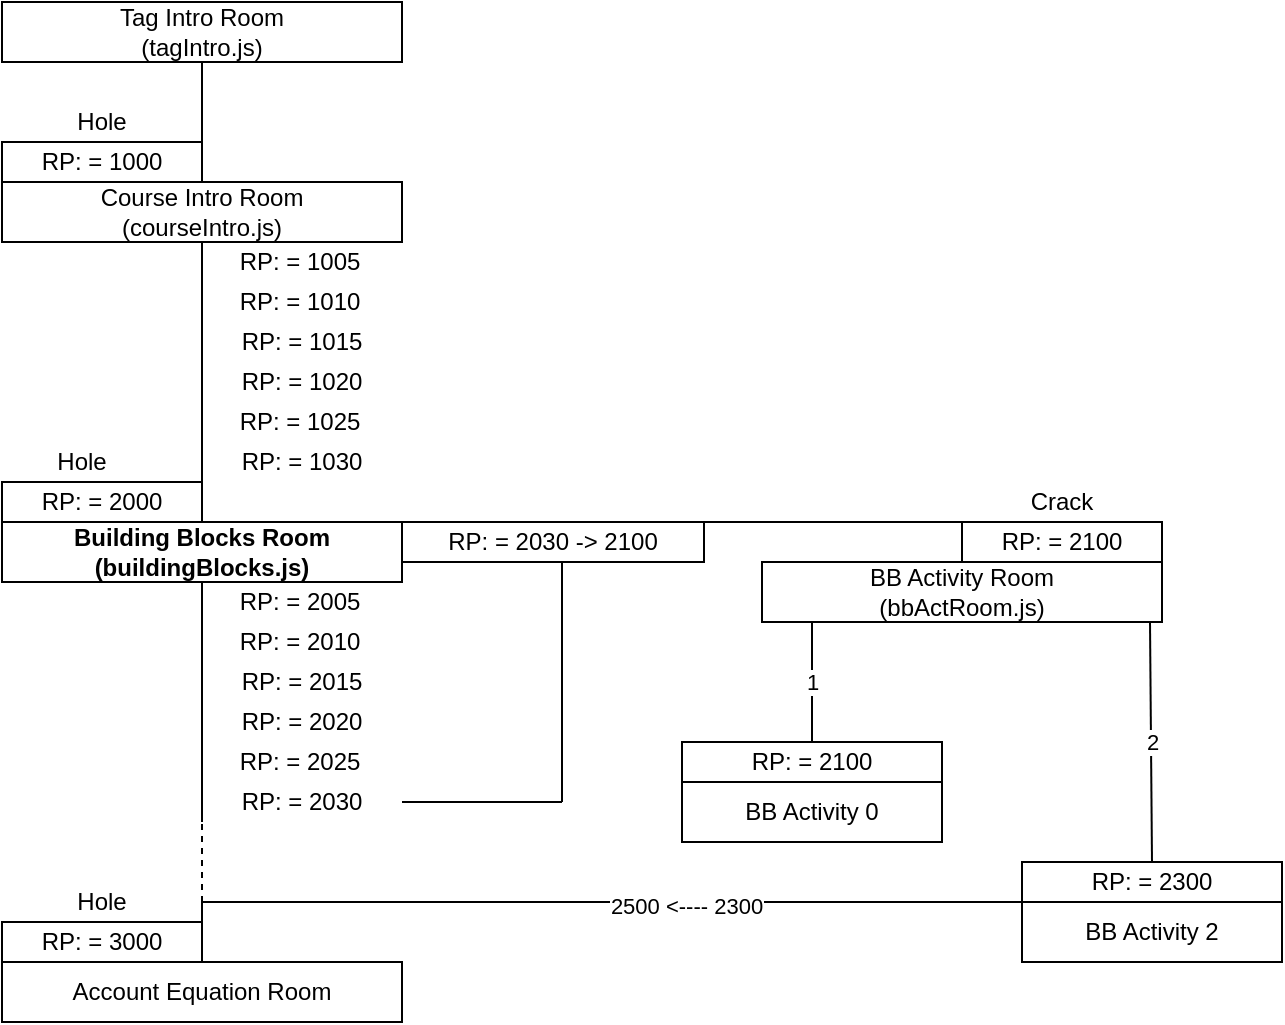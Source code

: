 <mxfile version="13.3.4" type="device"><diagram id="Pewh4LEzMYD-WCalWvR0" name="Page-1"><mxGraphModel dx="1422" dy="762" grid="1" gridSize="10" guides="1" tooltips="1" connect="1" arrows="1" fold="1" page="1" pageScale="1" pageWidth="850" pageHeight="1100" math="0" shadow="0"><root><mxCell id="0"/><mxCell id="1" parent="0"/><mxCell id="bpLbJdUdJUJg-rhNXD4m-1" value="Tag Intro Room&lt;br&gt;(tagIntro.js)" style="rounded=0;whiteSpace=wrap;html=1;" parent="1" vertex="1"><mxGeometry x="160" y="10" width="200" height="30" as="geometry"/></mxCell><mxCell id="bpLbJdUdJUJg-rhNXD4m-2" value="Course Intro Room&lt;br&gt;(courseIntro.js)" style="rounded=0;whiteSpace=wrap;html=1;" parent="1" vertex="1"><mxGeometry x="160" y="100" width="200" height="30" as="geometry"/></mxCell><mxCell id="bpLbJdUdJUJg-rhNXD4m-3" value="Building Blocks Room&lt;br&gt;(buildingBlocks.js)" style="rounded=0;whiteSpace=wrap;html=1;fontStyle=1" parent="1" vertex="1"><mxGeometry x="160" y="270" width="200" height="30" as="geometry"/></mxCell><mxCell id="bpLbJdUdJUJg-rhNXD4m-4" value="BB Activity Room&lt;br&gt;(bbActRoom.js)" style="rounded=0;whiteSpace=wrap;html=1;" parent="1" vertex="1"><mxGeometry x="540" y="290" width="200" height="30" as="geometry"/></mxCell><mxCell id="bpLbJdUdJUJg-rhNXD4m-5" value="Account Equation Room" style="rounded=0;whiteSpace=wrap;html=1;" parent="1" vertex="1"><mxGeometry x="160" y="490" width="200" height="30" as="geometry"/></mxCell><mxCell id="bpLbJdUdJUJg-rhNXD4m-6" value="BB Activity 0" style="rounded=0;whiteSpace=wrap;html=1;" parent="1" vertex="1"><mxGeometry x="500" y="400" width="130" height="30" as="geometry"/></mxCell><mxCell id="bpLbJdUdJUJg-rhNXD4m-7" value="BB Activity 2" style="rounded=0;whiteSpace=wrap;html=1;" parent="1" vertex="1"><mxGeometry x="670" y="460" width="130" height="30" as="geometry"/></mxCell><mxCell id="bpLbJdUdJUJg-rhNXD4m-8" value="" style="endArrow=none;html=1;entryX=0.5;entryY=1;entryDx=0;entryDy=0;exitX=0.5;exitY=0;exitDx=0;exitDy=0;" parent="1" source="bpLbJdUdJUJg-rhNXD4m-2" target="bpLbJdUdJUJg-rhNXD4m-1" edge="1"><mxGeometry width="50" height="50" relative="1" as="geometry"><mxPoint x="410" y="410" as="sourcePoint"/><mxPoint x="460" y="360" as="targetPoint"/></mxGeometry></mxCell><mxCell id="bpLbJdUdJUJg-rhNXD4m-9" value="" style="endArrow=none;html=1;entryX=0.5;entryY=1;entryDx=0;entryDy=0;exitX=0.5;exitY=0;exitDx=0;exitDy=0;" parent="1" source="bpLbJdUdJUJg-rhNXD4m-3" target="bpLbJdUdJUJg-rhNXD4m-2" edge="1"><mxGeometry width="50" height="50" relative="1" as="geometry"><mxPoint x="410" y="410" as="sourcePoint"/><mxPoint x="460" y="360" as="targetPoint"/></mxGeometry></mxCell><mxCell id="bpLbJdUdJUJg-rhNXD4m-10" value="" style="endArrow=none;html=1;entryX=0;entryY=0;entryDx=0;entryDy=0;" parent="1" target="bpLbJdUdJUJg-rhNXD4m-7" edge="1"><mxGeometry width="50" height="50" relative="1" as="geometry"><mxPoint x="260" y="460" as="sourcePoint"/><mxPoint x="460" y="360" as="targetPoint"/></mxGeometry></mxCell><mxCell id="1nhzx3jEVyhyoWrtThh--1" value="2500 &amp;lt;---- 2300" style="edgeLabel;html=1;align=center;verticalAlign=middle;resizable=0;points=[];" vertex="1" connectable="0" parent="bpLbJdUdJUJg-rhNXD4m-10"><mxGeometry x="0.18" y="-2" relative="1" as="geometry"><mxPoint as="offset"/></mxGeometry></mxCell><mxCell id="bpLbJdUdJUJg-rhNXD4m-11" value="" style="endArrow=none;html=1;entryX=1;entryY=0;entryDx=0;entryDy=0;" parent="1" source="bpLbJdUdJUJg-rhNXD4m-36" target="bpLbJdUdJUJg-rhNXD4m-3" edge="1"><mxGeometry width="50" height="50" relative="1" as="geometry"><mxPoint x="640" y="270" as="sourcePoint"/><mxPoint x="460" y="360" as="targetPoint"/></mxGeometry></mxCell><mxCell id="bpLbJdUdJUJg-rhNXD4m-12" value="" style="endArrow=none;html=1;exitX=0.5;exitY=0;exitDx=0;exitDy=0;" parent="1" source="bpLbJdUdJUJg-rhNXD4m-4" edge="1"><mxGeometry width="50" height="50" relative="1" as="geometry"><mxPoint x="410" y="410" as="sourcePoint"/><mxPoint x="640" y="270" as="targetPoint"/></mxGeometry></mxCell><mxCell id="bpLbJdUdJUJg-rhNXD4m-13" value="1" style="endArrow=none;html=1;entryX=0.125;entryY=1;entryDx=0;entryDy=0;exitX=0.5;exitY=0;exitDx=0;exitDy=0;entryPerimeter=0;" parent="1" source="bpLbJdUdJUJg-rhNXD4m-45" target="bpLbJdUdJUJg-rhNXD4m-4" edge="1"><mxGeometry width="50" height="50" relative="1" as="geometry"><mxPoint x="410" y="510" as="sourcePoint"/><mxPoint x="460" y="460" as="targetPoint"/></mxGeometry></mxCell><mxCell id="bpLbJdUdJUJg-rhNXD4m-14" value="2" style="endArrow=none;html=1;exitX=0.5;exitY=0;exitDx=0;exitDy=0;entryX=0.97;entryY=1;entryDx=0;entryDy=0;entryPerimeter=0;" parent="1" source="bpLbJdUdJUJg-rhNXD4m-46" target="bpLbJdUdJUJg-rhNXD4m-4" edge="1"><mxGeometry width="50" height="50" relative="1" as="geometry"><mxPoint x="410" y="510" as="sourcePoint"/><mxPoint x="733" y="330" as="targetPoint"/></mxGeometry></mxCell><mxCell id="bpLbJdUdJUJg-rhNXD4m-15" value="RP: = 1000" style="text;html=1;fillColor=none;align=center;verticalAlign=middle;whiteSpace=wrap;rounded=0;strokeColor=#000000;" parent="1" vertex="1"><mxGeometry x="160" y="80" width="100" height="20" as="geometry"/></mxCell><mxCell id="bpLbJdUdJUJg-rhNXD4m-16" value="" style="endArrow=none;html=1;" parent="1" target="bpLbJdUdJUJg-rhNXD4m-5" edge="1"><mxGeometry width="50" height="50" relative="1" as="geometry"><mxPoint x="260" y="460" as="sourcePoint"/><mxPoint x="460" y="260" as="targetPoint"/></mxGeometry></mxCell><mxCell id="bpLbJdUdJUJg-rhNXD4m-17" value="" style="endArrow=none;dashed=1;html=1;entryX=0.5;entryY=1;entryDx=0;entryDy=0;" parent="1" target="bpLbJdUdJUJg-rhNXD4m-3" edge="1"><mxGeometry width="50" height="50" relative="1" as="geometry"><mxPoint x="260" y="460" as="sourcePoint"/><mxPoint x="460" y="260" as="targetPoint"/></mxGeometry></mxCell><mxCell id="bpLbJdUdJUJg-rhNXD4m-18" value="RP: = 1005" style="text;html=1;strokeColor=none;fillColor=none;align=center;verticalAlign=middle;whiteSpace=wrap;rounded=0;" parent="1" vertex="1"><mxGeometry x="259" y="130" width="100" height="20" as="geometry"/></mxCell><mxCell id="bpLbJdUdJUJg-rhNXD4m-19" value="RP: = 1010" style="text;html=1;strokeColor=none;fillColor=none;align=center;verticalAlign=middle;whiteSpace=wrap;rounded=0;" parent="1" vertex="1"><mxGeometry x="259" y="150" width="100" height="20" as="geometry"/></mxCell><mxCell id="bpLbJdUdJUJg-rhNXD4m-20" value="RP: = 1015" style="text;html=1;strokeColor=none;fillColor=none;align=center;verticalAlign=middle;whiteSpace=wrap;rounded=0;" parent="1" vertex="1"><mxGeometry x="260" y="170" width="100" height="20" as="geometry"/></mxCell><mxCell id="bpLbJdUdJUJg-rhNXD4m-21" value="RP: = 2000" style="text;html=1;fillColor=none;align=center;verticalAlign=middle;whiteSpace=wrap;rounded=0;strokeColor=#000000;" parent="1" vertex="1"><mxGeometry x="160" y="250" width="100" height="20" as="geometry"/></mxCell><mxCell id="bpLbJdUdJUJg-rhNXD4m-22" value="RP: = 1020" style="text;html=1;strokeColor=none;fillColor=none;align=center;verticalAlign=middle;whiteSpace=wrap;rounded=0;" parent="1" vertex="1"><mxGeometry x="260" y="190" width="100" height="20" as="geometry"/></mxCell><mxCell id="bpLbJdUdJUJg-rhNXD4m-23" value="RP: = 1025" style="text;html=1;strokeColor=none;fillColor=none;align=center;verticalAlign=middle;whiteSpace=wrap;rounded=0;" parent="1" vertex="1"><mxGeometry x="259" y="210" width="100" height="20" as="geometry"/></mxCell><mxCell id="bpLbJdUdJUJg-rhNXD4m-24" value="RP: = 1030" style="text;html=1;strokeColor=none;fillColor=none;align=center;verticalAlign=middle;whiteSpace=wrap;rounded=0;" parent="1" vertex="1"><mxGeometry x="260" y="230" width="100" height="20" as="geometry"/></mxCell><mxCell id="bpLbJdUdJUJg-rhNXD4m-25" value="Hole" style="text;html=1;strokeColor=none;fillColor=none;align=center;verticalAlign=middle;whiteSpace=wrap;rounded=0;" parent="1" vertex="1"><mxGeometry x="180" y="230" width="40" height="20" as="geometry"/></mxCell><mxCell id="bpLbJdUdJUJg-rhNXD4m-26" value="Hole" style="text;html=1;strokeColor=none;fillColor=none;align=center;verticalAlign=middle;whiteSpace=wrap;rounded=0;" parent="1" vertex="1"><mxGeometry x="190" y="60" width="40" height="20" as="geometry"/></mxCell><mxCell id="bpLbJdUdJUJg-rhNXD4m-27" value="" style="endArrow=none;html=1;entryX=0.5;entryY=1;entryDx=0;entryDy=0;exitX=0;exitY=1;exitDx=0;exitDy=0;" parent="1" source="bpLbJdUdJUJg-rhNXD4m-33" edge="1"><mxGeometry width="50" height="50" relative="1" as="geometry"><mxPoint x="260" y="440" as="sourcePoint"/><mxPoint x="260" y="300" as="targetPoint"/></mxGeometry></mxCell><mxCell id="bpLbJdUdJUJg-rhNXD4m-28" value="RP: = 2005" style="text;html=1;strokeColor=none;fillColor=none;align=center;verticalAlign=middle;whiteSpace=wrap;rounded=0;" parent="1" vertex="1"><mxGeometry x="259" y="300" width="100" height="20" as="geometry"/></mxCell><mxCell id="bpLbJdUdJUJg-rhNXD4m-29" value="RP: = 2010" style="text;html=1;strokeColor=none;fillColor=none;align=center;verticalAlign=middle;whiteSpace=wrap;rounded=0;" parent="1" vertex="1"><mxGeometry x="259" y="320" width="100" height="20" as="geometry"/></mxCell><mxCell id="bpLbJdUdJUJg-rhNXD4m-30" value="RP: = 2015" style="text;html=1;strokeColor=none;fillColor=none;align=center;verticalAlign=middle;whiteSpace=wrap;rounded=0;" parent="1" vertex="1"><mxGeometry x="260" y="340" width="100" height="20" as="geometry"/></mxCell><mxCell id="bpLbJdUdJUJg-rhNXD4m-31" value="RP: = 2020" style="text;html=1;strokeColor=none;fillColor=none;align=center;verticalAlign=middle;whiteSpace=wrap;rounded=0;" parent="1" vertex="1"><mxGeometry x="260" y="360" width="100" height="20" as="geometry"/></mxCell><mxCell id="bpLbJdUdJUJg-rhNXD4m-32" value="RP: = 2025" style="text;html=1;strokeColor=none;fillColor=none;align=center;verticalAlign=middle;whiteSpace=wrap;rounded=0;" parent="1" vertex="1"><mxGeometry x="259" y="380" width="100" height="20" as="geometry"/></mxCell><mxCell id="bpLbJdUdJUJg-rhNXD4m-33" value="RP: = 2030" style="text;html=1;strokeColor=none;fillColor=none;align=center;verticalAlign=middle;whiteSpace=wrap;rounded=0;" parent="1" vertex="1"><mxGeometry x="260" y="400" width="100" height="20" as="geometry"/></mxCell><mxCell id="bpLbJdUdJUJg-rhNXD4m-34" value="RP: = 3000" style="text;html=1;fillColor=none;align=center;verticalAlign=middle;whiteSpace=wrap;rounded=0;strokeColor=#000000;" parent="1" vertex="1"><mxGeometry x="160" y="470" width="100" height="20" as="geometry"/></mxCell><mxCell id="bpLbJdUdJUJg-rhNXD4m-35" value="Hole" style="text;html=1;strokeColor=none;fillColor=none;align=center;verticalAlign=middle;whiteSpace=wrap;rounded=0;" parent="1" vertex="1"><mxGeometry x="190" y="450" width="40" height="20" as="geometry"/></mxCell><mxCell id="bpLbJdUdJUJg-rhNXD4m-36" value="RP: = 2030 -&amp;gt; 2100" style="text;html=1;fillColor=none;align=center;verticalAlign=middle;whiteSpace=wrap;rounded=0;strokeColor=#000000;" parent="1" vertex="1"><mxGeometry x="360" y="270" width="151" height="20" as="geometry"/></mxCell><mxCell id="bpLbJdUdJUJg-rhNXD4m-38" value="" style="endArrow=none;html=1;entryX=1;entryY=0;entryDx=0;entryDy=0;" parent="1" target="bpLbJdUdJUJg-rhNXD4m-36" edge="1"><mxGeometry width="50" height="50" relative="1" as="geometry"><mxPoint x="640" y="270" as="sourcePoint"/><mxPoint x="360" y="270" as="targetPoint"/></mxGeometry></mxCell><mxCell id="bpLbJdUdJUJg-rhNXD4m-39" value="RP: = 2100" style="text;html=1;fillColor=none;align=center;verticalAlign=middle;whiteSpace=wrap;rounded=0;strokeColor=#000000;" parent="1" vertex="1"><mxGeometry x="640" y="270" width="100" height="20" as="geometry"/></mxCell><mxCell id="bpLbJdUdJUJg-rhNXD4m-42" value="Crack" style="text;html=1;strokeColor=none;fillColor=none;align=center;verticalAlign=middle;whiteSpace=wrap;rounded=0;" parent="1" vertex="1"><mxGeometry x="670" y="250" width="40" height="20" as="geometry"/></mxCell><mxCell id="bpLbJdUdJUJg-rhNXD4m-43" value="" style="endArrow=none;html=1;exitX=1;exitY=0.5;exitDx=0;exitDy=0;" parent="1" source="bpLbJdUdJUJg-rhNXD4m-33" edge="1"><mxGeometry width="50" height="50" relative="1" as="geometry"><mxPoint x="410" y="310" as="sourcePoint"/><mxPoint x="440" y="410" as="targetPoint"/></mxGeometry></mxCell><mxCell id="bpLbJdUdJUJg-rhNXD4m-44" value="" style="endArrow=none;html=1;" parent="1" edge="1"><mxGeometry width="50" height="50" relative="1" as="geometry"><mxPoint x="440" y="410" as="sourcePoint"/><mxPoint x="440" y="290" as="targetPoint"/></mxGeometry></mxCell><mxCell id="bpLbJdUdJUJg-rhNXD4m-45" value="RP: = 2100" style="text;html=1;fillColor=none;align=center;verticalAlign=middle;whiteSpace=wrap;rounded=0;strokeColor=#000000;" parent="1" vertex="1"><mxGeometry x="500" y="380" width="130" height="20" as="geometry"/></mxCell><mxCell id="bpLbJdUdJUJg-rhNXD4m-46" value="RP: = 2300" style="text;html=1;fillColor=none;align=center;verticalAlign=middle;whiteSpace=wrap;rounded=0;strokeColor=#000000;" parent="1" vertex="1"><mxGeometry x="670" y="440" width="130" height="20" as="geometry"/></mxCell></root></mxGraphModel></diagram></mxfile>